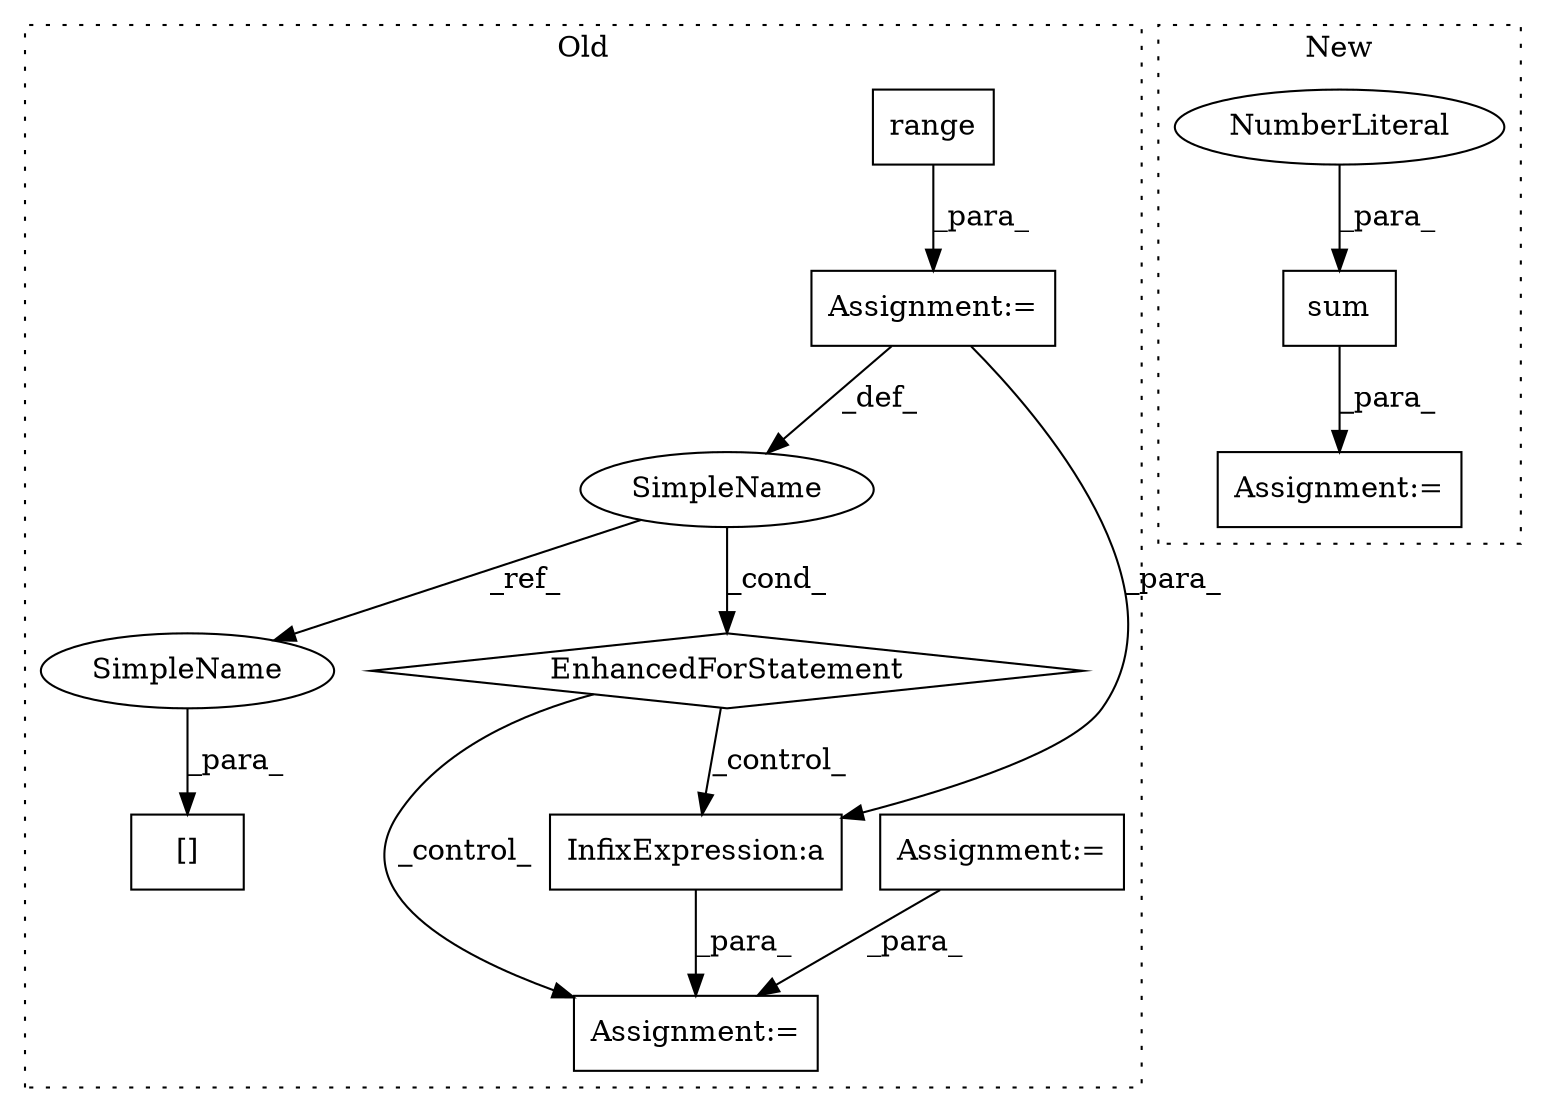 digraph G {
subgraph cluster0 {
1 [label="EnhancedForStatement" a="70" s="728,802" l="53,2" shape="diamond"];
3 [label="Assignment:=" a="7" s="728,802" l="53,2" shape="box"];
5 [label="Assignment:=" a="7" s="816" l="2" shape="box"];
6 [label="Assignment:=" a="7" s="643" l="1" shape="box"];
7 [label="SimpleName" a="42" s="785" l="1" shape="ellipse"];
8 [label="[]" a="2" s="929,932" l="2,1" shape="box"];
9 [label="range" a="32" s="789,801" l="6,1" shape="box"];
11 [label="InfixExpression:a" a="27" s="838" l="3" shape="box"];
12 [label="SimpleName" a="42" s="931" l="1" shape="ellipse"];
label = "Old";
style="dotted";
}
subgraph cluster1 {
2 [label="sum" a="32" s="878,883" l="4,1" shape="box"];
4 [label="Assignment:=" a="7" s="829" l="1" shape="box"];
10 [label="NumberLiteral" a="34" s="882" l="1" shape="ellipse"];
label = "New";
style="dotted";
}
1 -> 5 [label="_control_"];
1 -> 11 [label="_control_"];
2 -> 4 [label="_para_"];
3 -> 11 [label="_para_"];
3 -> 7 [label="_def_"];
6 -> 5 [label="_para_"];
7 -> 1 [label="_cond_"];
7 -> 12 [label="_ref_"];
9 -> 3 [label="_para_"];
10 -> 2 [label="_para_"];
11 -> 5 [label="_para_"];
12 -> 8 [label="_para_"];
}